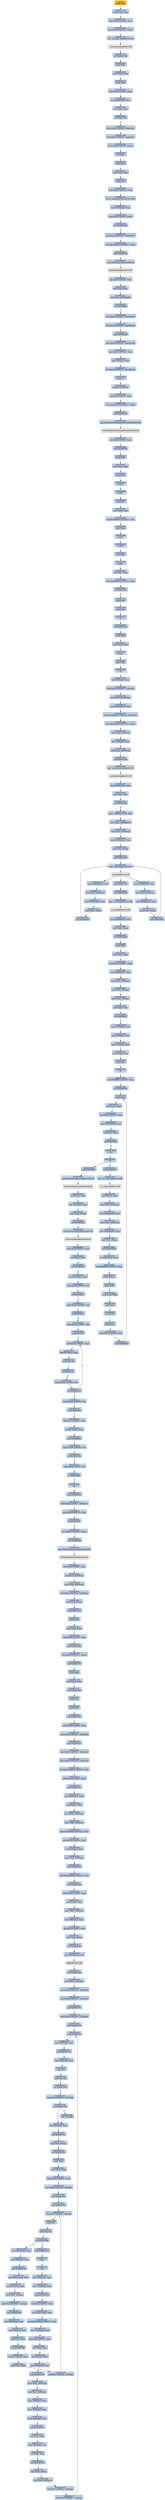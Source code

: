 digraph G {
node[shape=rectangle,style=filled,fillcolor=lightsteelblue,color=lightsteelblue]
bgcolor="transparent"
a0x00401140pushl_ebp[label="start\npushl %ebp",color="lightgrey",fillcolor="orange"];
a0x00401141movl_esp_ebp[label="0x00401141\nmovl %esp, %ebp"];
a0x00401143subl_0x18UINT8_esp[label="0x00401143\nsubl $0x18<UINT8>, %esp"];
a0x00401146movl_0x2UINT32_esp_[label="0x00401146\nmovl $0x2<UINT32>, (%esp)"];
a0x0040114dcall___set_app_type_msvcrt_dll[label="0x0040114d\ncall __set_app_type@msvcrt.dll"];
a__set_app_type_msvcrt_dll[label="__set_app_type@msvcrt.dll",color="lightgrey",fillcolor="lightgrey"];
a0x00401153call_0x00401020[label="0x00401153\ncall 0x00401020"];
a0x00401020pushl_ebp[label="0x00401020\npushl %ebp"];
a0x00401021movl_esp_ebp[label="0x00401021\nmovl %esp, %ebp"];
a0x00401023pushl_ebx[label="0x00401023\npushl %ebx"];
a0x00401024subl_0x34UINT8_esp[label="0x00401024\nsubl $0x34<UINT8>, %esp"];
a0x00401027movl_0x0040d6f0_eax[label="0x00401027\nmovl 0x0040d6f0, %eax"];
a0x0040102ctestl_eax_eax[label="0x0040102c\ntestl %eax, %eax"];
a0x0040102eje_0x0040104c[label="0x0040102e\nje 0x0040104c"];
a0x00401030movl_0x0UINT32_0x8esp_[label="0x00401030\nmovl $0x0<UINT32>, 0x8(%esp)"];
a0x00401038movl_0x2UINT32_0x4esp_[label="0x00401038\nmovl $0x2<UINT32>, 0x4(%esp)"];
a0x00401040movl_0x0UINT32_esp_[label="0x00401040\nmovl $0x0<UINT32>, (%esp)"];
a0x00401047call_eax[label="0x00401047\ncall %eax"];
a0x00402550pushl_ebp[label="0x00402550\npushl %ebp"];
a0x00402551movl_esp_ebp[label="0x00402551\nmovl %esp, %ebp"];
a0x00402553pushl_ebx[label="0x00402553\npushl %ebx"];
a0x00402554subl_0x14UINT8_esp[label="0x00402554\nsubl $0x14<UINT8>, %esp"];
a0x00402557movl__winmajor_msvcrt_dll_edx[label="0x00402557\nmovl _winmajor@msvcrt.dll, %edx"];
a0x0040255dmovl_0xcebp__eax[label="0x0040255d\nmovl 0xc(%ebp), %eax"];
a0x00402560cmpl_0x3UINT8_edx_[label="0x00402560\ncmpl $0x3<UINT8>, (%edx)"];
a0x00402563jbe_0x00402596[label="0x00402563\njbe 0x00402596"];
a0x00402596movl_0x1UINT32_0x0040e07c[label="0x00402596\nmovl $0x1<UINT32>, 0x0040e07c"];
a0x004025a0movl_0x40d6b4UINT32_esp_[label="0x004025a0\nmovl $0x40d6b4<UINT32>, (%esp)"];
a0x004025a7call_0x00402f08[label="0x004025a7\ncall 0x00402f08"];
a0x00402f08jmp_LoadLibraryA_kernel32_dll[label="0x00402f08\njmp LoadLibraryA@kernel32.dll"];
LoadLibraryA_kernel32_dll[label="LoadLibraryA@kernel32.dll",color="lightgrey",fillcolor="lightgrey"];
a0x004025acsubl_0x4UINT8_esp[label="0x004025ac\nsubl $0x4<UINT8>, %esp"];
a0x004025aftestl_eax_eax[label="0x004025af\ntestl %eax, %eax"];
a0x004025b1movl_eax_0x0040e020[label="0x004025b1\nmovl %eax, 0x0040e020"];
a0x004025b6je_0x004026b6[label="0x004025b6\nje 0x004026b6"];
a0x004026b6movl_0x0UINT32_0x0040e05c[label="0x004026b6\nmovl $0x0<UINT32>, 0x0040e05c"];
a0x004026c0movl_0x0UINT32_0x0040e06c[label="0x004026c0\nmovl $0x0<UINT32>, 0x0040e06c"];
a0x004026cajmp_0x00402666[label="0x004026ca\njmp 0x00402666"];
a0x00402666movl_0x0UINT32_0x0040e020[label="0x00402666\nmovl $0x0<UINT32>, 0x0040e020"];
a0x00402670movl_0x1UINT32_eax[label="0x00402670\nmovl $0x1<UINT32>, %eax"];
a0x00402675movl__4ebp__ebx[label="0x00402675\nmovl -4(%ebp), %ebx"];
a0x00402678movl_0x0UINT32_0x0040e034[label="0x00402678\nmovl $0x0<UINT32>, 0x0040e034"];
a0x00402682leave_[label="0x00402682\nleave "];
a0x00402683ret_0xcUINT16[label="0x00402683\nret $0xc<UINT16>"];
a0x00401049subl_0xcUINT8_esp[label="0x00401049\nsubl $0xc<UINT8>, %esp"];
a0x0040104cmovl_0x401180UINT32_esp_[label="0x0040104c\nmovl $0x401180<UINT32>, (%esp)"];
a0x00401053call_0x00402ee0[label="0x00401053\ncall 0x00402ee0"];
a0x00402ee0jmp_SetUnhandledExceptionFilter_kernel32_dll[label="0x00402ee0\njmp SetUnhandledExceptionFilter@kernel32.dll"];
SetUnhandledExceptionFilter_kernel32_dll[label="SetUnhandledExceptionFilter@kernel32.dll",color="lightgrey",fillcolor="lightgrey"];
a0x00401058subl_0x4UINT8_esp[label="0x00401058\nsubl $0x4<UINT8>, %esp"];
a0x0040105bcall_0x004026d0[label="0x0040105b\ncall 0x004026d0"];
a0x004026d0pushl_ebp[label="0x004026d0\npushl %ebp"];
a0x004026d1movl_esp_ebp[label="0x004026d1\nmovl %esp, %ebp"];
a0x004026d3pushl_ebx[label="0x004026d3\npushl %ebx"];
a0x004026d4pushfl_[label="0x004026d4\npushfl "];
a0x004026d5pushfl_[label="0x004026d5\npushfl "];
a0x004026d6popl_eax[label="0x004026d6\npopl %eax"];
a0x004026d7movl_eax_edx[label="0x004026d7\nmovl %eax, %edx"];
a0x004026d9xorl_0x200000UINT32_eax[label="0x004026d9\nxorl $0x200000<UINT32>, %eax"];
a0x004026depushl_eax[label="0x004026de\npushl %eax"];
a0x004026dfpopfl_[label="0x004026df\npopfl "];
a0x004026e0pushfl_[label="0x004026e0\npushfl "];
a0x004026e1popl_eax[label="0x004026e1\npopl %eax"];
a0x004026e2popfl_[label="0x004026e2\npopfl "];
a0x004026e3xorl_edx_eax[label="0x004026e3\nxorl %edx, %eax"];
a0x004026e5testl_0x200000UINT32_eax[label="0x004026e5\ntestl $0x200000<UINT32>, %eax"];
a0x004026eaje_0x00402793[label="0x004026ea\nje 0x00402793"];
a0x00402793popl_ebx[label="0x00402793\npopl %ebx"];
a0x00402794popl_ebp[label="0x00402794\npopl %ebp"];
a0x00402795ret[label="0x00402795\nret"];
a0x00401060call_0x00402c40[label="0x00401060\ncall 0x00402c40"];
a0x00402c40pushl_ebp[label="0x00402c40\npushl %ebp"];
a0x00402c41movl_esp_ebp[label="0x00402c41\nmovl %esp, %ebp"];
a0x00402c43fninit_[label="0x00402c43\nfninit "];
a0x00402c45popl_ebp[label="0x00402c45\npopl %ebp"];
a0x00402c46ret[label="0x00402c46\nret"];
a0x00401065leal__16ebp__eax[label="0x00401065\nleal -16(%ebp), %eax"];
a0x00401068movl_0x0UINT32__16ebp_[label="0x00401068\nmovl $0x0<UINT32>, -16(%ebp)"];
a0x0040106fmovl_eax_0x10esp_[label="0x0040106f\nmovl %eax, 0x10(%esp)"];
a0x00401073movl_0x0040d670_eax[label="0x00401073\nmovl 0x0040d670, %eax"];
a0x00401078movl_0x40e004UINT32_0x4esp_[label="0x00401078\nmovl $0x40e004<UINT32>, 0x4(%esp)"];
a0x00401080movl_0x40e000UINT32_esp_[label="0x00401080\nmovl $0x40e000<UINT32>, (%esp)"];
a0x00401087movl_eax_0xcesp_[label="0x00401087\nmovl %eax, 0xc(%esp)"];
a0x0040108bleal__12ebp__eax[label="0x0040108b\nleal -12(%ebp), %eax"];
a0x0040108emovl_eax_0x8esp_[label="0x0040108e\nmovl %eax, 0x8(%esp)"];
a0x00401092call_0x00402e60[label="0x00401092\ncall 0x00402e60"];
a0x00402e60jmp___getmainargs_msvcrt_dll[label="0x00402e60\njmp __getmainargs@msvcrt.dll"];
a__getmainargs_msvcrt_dll[label="__getmainargs@msvcrt.dll",color="lightgrey",fillcolor="lightgrey"];
a0x00401097movl_0x0040e024_eax[label="0x00401097\nmovl 0x0040e024, %eax"];
a0x0040109ctestl_eax_eax[label="0x0040109c\ntestl %eax, %eax"];
a0x0040109ejne_0x004010f0[label="0x0040109e\njne 0x004010f0"];
a0x004010f0movl__iob_msvcrt_dll_ebx[label="0x004010f0\nmovl _iob@msvcrt.dll, %ebx"];
a0x004010f6movl_eax_0x0040d674[label="0x004010f6\nmovl %eax, 0x0040d674"];
a0x004010fbmovl_eax_0x4esp_[label="0x004010fb\nmovl %eax, 0x4(%esp)"];
a0x004010ffmovl_0x10ebx__eax[label="0x004010ff\nmovl 0x10(%ebx), %eax"];
a0x00401102movl_eax_esp_[label="0x00401102\nmovl %eax, (%esp)"];
a0x00401105call_0x00402e80[label="0x00401105\ncall 0x00402e80"];
a0x00402e80jmp__setmode_msvcrt_dll[label="0x00402e80\njmp _setmode@msvcrt.dll"];
a_setmode_msvcrt_dll[label="_setmode@msvcrt.dll",color="lightgrey",fillcolor="lightgrey"];
a0x0040110amovl_0x0040e024_eax[label="0x0040110a\nmovl 0x0040e024, %eax"];
a0x0040110fmovl_eax_0x4esp_[label="0x0040110f\nmovl %eax, 0x4(%esp)"];
a0x00401113movl_0x30ebx__eax[label="0x00401113\nmovl 0x30(%ebx), %eax"];
a0x00401116movl_eax_esp_[label="0x00401116\nmovl %eax, (%esp)"];
a0x00401119call_0x00402e80[label="0x00401119\ncall 0x00402e80"];
a0x0040111emovl_0x0040e024_eax[label="0x0040111e\nmovl 0x0040e024, %eax"];
a0x00401123movl_eax_0x4esp_[label="0x00401123\nmovl %eax, 0x4(%esp)"];
a0x00401127movl_0x50ebx__eax[label="0x00401127\nmovl 0x50(%ebx), %eax"];
a0x0040112amovl_eax_esp_[label="0x0040112a\nmovl %eax, (%esp)"];
a0x0040112dcall_0x00402e80[label="0x0040112d\ncall 0x00402e80"];
a0x00401132jmp_0x004010a0[label="0x00401132\njmp 0x004010a0"];
a0x004010a0call_0x00402e68[label="0x004010a0\ncall 0x00402e68"];
a0x00402e68jmp___p__fmode_msvcrt_dll[label="0x00402e68\njmp __p__fmode@msvcrt.dll"];
a__p__fmode_msvcrt_dll[label="__p__fmode@msvcrt.dll",color="lightgrey",fillcolor="lightgrey"];
a0x004010a5movl_0x0040d674_edx[label="0x004010a5\nmovl 0x0040d674, %edx"];
a0x004010abmovl_edx_eax_[label="0x004010ab\nmovl %edx, (%eax)"];
a0x004010adcall_0x004028f0[label="0x004010ad\ncall 0x004028f0"];
a0x004028f0pushl_ebp[label="0x004028f0\npushl %ebp"];
a0x004028f1movl_esp_ebp[label="0x004028f1\nmovl %esp, %ebp"];
a0x004028f3subl_0x38UINT8_esp[label="0x004028f3\nsubl $0x38<UINT8>, %esp"];
a0x004028f6movl_0x0040e02c_eax[label="0x004028f6\nmovl 0x0040e02c, %eax"];
a0x004028fbmovl_ebx__12ebp_[label="0x004028fb\nmovl %ebx, -12(%ebp)"];
a0x004028femovl_esi__8ebp_[label="0x004028fe\nmovl %esi, -8(%ebp)"];
a0x00402901movl_edi__4ebp_[label="0x00402901\nmovl %edi, -4(%ebp)"];
a0x00402904testl_eax_eax[label="0x00402904\ntestl %eax, %eax"];
a0x00402906je_0x00402915[label="0x00402906\nje 0x00402915"];
a0x00402908movl__12ebp__ebx[label="0x00402908\nmovl -12(%ebp), %ebx"];
a0x0040290bmovl__8ebp__esi[label="0x0040290b\nmovl -8(%ebp), %esi"];
a0x0040290emovl__4ebp__edi[label="0x0040290e\nmovl -4(%ebp), %edi"];
a0x00402911movl_ebp_esp[label="0x00402911\nmovl %ebp, %esp"];
a0x00402913popl_ebp[label="0x00402913\npopl %ebp"];
a0x00402914ret[label="0x00402914\nret"];
a0x004010b2andl_0xfffffff0UINT8_esp[label="0x004010b2\nandl $0xfffffff0<UINT8>, %esp"];
a0x004010b5call_0x00402b20[label="0x004010b5\ncall 0x00402b20"];
a0x00402b20pushl_ebp[label="0x00402b20\npushl %ebp"];
a0x00402b21movl_esp_ebp[label="0x00402b21\nmovl %esp, %ebp"];
a0x00402b23subl_0x8UINT8_esp[label="0x00402b23\nsubl $0x8<UINT8>, %esp"];
a0x00402b26movl_0x0040e030_ecx[label="0x00402b26\nmovl 0x0040e030, %ecx"];
a0x00402b2ctestl_ecx_ecx[label="0x00402b2c\ntestl %ecx, %ecx"];
a0x00402b2eje_0x00402b32[label="0x00402b2e\nje 0x00402b32"];
a0x00402b30leave_[label="0x00402b30\nleave "];
a0x00402b31ret[label="0x00402b31\nret"];
a0x004010bacall_0x00402e70[label="0x004010ba\ncall 0x00402e70"];
a0x00402e70jmp___p__environ_msvcrt_dll[label="0x00402e70\njmp __p__environ@msvcrt.dll"];
a__p__environ_msvcrt_dll[label="__p__environ@msvcrt.dll",color="lightgrey",fillcolor="lightgrey"];
a0x004010bfmovl_eax__eax[label="0x004010bf\nmovl (%eax), %eax"];
a0x004010c1movl_eax_0x8esp_[label="0x004010c1\nmovl %eax, 0x8(%esp)"];
a0x004010c5movl_0x0040e004_eax[label="0x004010c5\nmovl 0x0040e004, %eax"];
a0x004010camovl_eax_0x4esp_[label="0x004010ca\nmovl %eax, 0x4(%esp)"];
a0x004010cemovl_0x0040e000_eax[label="0x004010ce\nmovl 0x0040e000, %eax"];
a0x004010d3movl_eax_esp_[label="0x004010d3\nmovl %eax, (%esp)"];
a0x004010d6call_0x00402b40[label="0x004010d6\ncall 0x00402b40"];
a0x00402b40leal_0x4esp__ecx[label="0x00402b40\nleal 0x4(%esp), %ecx"];
a0x00402b44andl_0xfffffff0UINT8_esp[label="0x00402b44\nandl $0xfffffff0<UINT8>, %esp"];
a0x00402b47pushl__4ecx_[label="0x00402b47\npushl -4(%ecx)"];
a0x00402b4apushl_ebp[label="0x00402b4a\npushl %ebp"];
a0x00402b4bmovl_esp_ebp[label="0x00402b4b\nmovl %esp, %ebp"];
a0x00402b4dpushl_esi[label="0x00402b4d\npushl %esi"];
a0x00402b4epushl_ebx[label="0x00402b4e\npushl %ebx"];
a0x00402b4fpushl_ecx[label="0x00402b4f\npushl %ecx"];
a0x00402b50subl_0x6cUINT8_esp[label="0x00402b50\nsubl $0x6c<UINT8>, %esp"];
a0x00402b53call_0x00402b20[label="0x00402b53\ncall 0x00402b20"];
a0x00402b58call_0x00402f50[label="0x00402b58\ncall 0x00402f50"];
a0x00402f50jmp_GetCommandLineA_kernel32_dll[label="0x00402f50\njmp GetCommandLineA@kernel32.dll"];
GetCommandLineA_kernel32_dll[label="GetCommandLineA@kernel32.dll",color="lightgrey",fillcolor="lightgrey"];
a0x00402b5dmovl_eax_ebx[label="0x00402b5d\nmovl %eax, %ebx"];
a0x00402b5fleal__92ebp__eax[label="0x00402b5f\nleal -92(%ebp), %eax"];
a0x00402b62movl_eax_esp_[label="0x00402b62\nmovl %eax, (%esp)"];
a0x00402b65call_0x00402f58[label="0x00402b65\ncall 0x00402f58"];
a0x00402f58jmp_GetStartupInfoA_kernel32_dll[label="0x00402f58\njmp GetStartupInfoA@kernel32.dll"];
GetStartupInfoA_kernel32_dll[label="GetStartupInfoA@kernel32.dll",color="lightgrey",fillcolor="lightgrey"];
a0x00402b6asubl_0x4UINT8_esp[label="0x00402b6a\nsubl $0x4<UINT8>, %esp"];
a0x00402b6dtestl_ebx_ebx[label="0x00402b6d\ntestl %ebx, %ebx"];
a0x00402b6fjne_0x00402b76[label="0x00402b6f\njne 0x00402b76"];
a0x00402b76movzbl_ebx__edx[label="0x00402b76\nmovzbl (%ebx), %edx"];
a0x00402b79cmpb_0x9UINT8_dl[label="0x00402b79\ncmpb $0x9<UINT8>, %dl"];
a0x00402b7cje_0x00402b73[label="0x00402b7c\nje 0x00402b73"];
a0x00402b7ecmpb_0x20UINT8_dl[label="0x00402b7e\ncmpb $0x20<UINT8>, %dl"];
a0x00402b81je_0x00402b73[label="0x00402b81\nje 0x00402b73"];
a0x00402b83cmpb_0x22UINT8_dl[label="0x00402b83\ncmpb $0x22<UINT8>, %dl"];
a0x00402b86je_0x00402c10[label="0x00402b86\nje 0x00402c10"];
a0x00402c10addl_0x1UINT8_ebx[label="0x00402c10\naddl $0x1<UINT8>, %ebx"];
a0x00402c13movzbl_ebx__eax[label="0x00402c13\nmovzbl (%ebx), %eax"];
a0x00402c16testb_al_al[label="0x00402c16\ntestb %al, %al"];
a0x00402c18je_0x00402c1e[label="0x00402c18\nje 0x00402c1e"];
a0x00402c1acmpb_0x22UINT8_al[label="0x00402c1a\ncmpb $0x22<UINT8>, %al"];
a0x00402c1cjne_0x00402c10[label="0x00402c1c\njne 0x00402c10"];
a0x00402c1ecmpb_0x22UINT8_al[label="0x00402c1e\ncmpb $0x22<UINT8>, %al"];
a0x00402c20jne_0x00402bb4[label="0x00402c20\njne 0x00402bb4"];
a0x00402c22addl_0x1UINT8_ebx[label="0x00402c22\naddl $0x1<UINT8>, %ebx"];
a0x00402c25movzbl_ebx__eax[label="0x00402c25\nmovzbl (%ebx), %eax"];
a0x00402c28jmp_0x00402bb4[label="0x00402c28\njmp 0x00402bb4"];
a0x00402bb4cmpb_0x20UINT8_al[label="0x00402bb4\ncmpb $0x20<UINT8>, %al"];
a0x00402bb6jne_0x00402c2a[label="0x00402bb6\njne 0x00402c2a"];
a0x00402c2acmpb_0x9UINT8_al[label="0x00402c2a\ncmpb $0x9<UINT8>, %al"];
a0x00402c2cje_0x00402bb8[label="0x00402c2c\nje 0x00402bb8"];
a0x00402c2enop_[label="0x00402c2e\nnop "];
a0x00402c30jmp_0x00402bc6[label="0x00402c30\njmp 0x00402bc6"];
a0x00402bc6testb_0x1UINT8__48ebp_[label="0x00402bc6\ntestb $0x1<UINT8>, -48(%ebp)"];
a0x00402bcamovl_0xaUINT32_esi[label="0x00402bca\nmovl $0xa<UINT32>, %esi"];
a0x00402bcfje_0x00402bd5[label="0x00402bcf\nje 0x00402bd5"];
a0x00402bd5movl_0x0UINT32_esp_[label="0x00402bd5\nmovl $0x0<UINT32>, (%esp)"];
a0x00402bdccall_0x00402ef0[label="0x00402bdc\ncall 0x00402ef0"];
a0x00402ef0jmp_GetModuleHandleA_kernel32_dll[label="0x00402ef0\njmp GetModuleHandleA@kernel32.dll"];
GetModuleHandleA_kernel32_dll[label="GetModuleHandleA@kernel32.dll",color="lightgrey",fillcolor="lightgrey"];
a0x00402be1subl_0x4UINT8_esp[label="0x00402be1\nsubl $0x4<UINT8>, %esp"];
a0x00402be4movl_esi_0xcesp_[label="0x00402be4\nmovl %esi, 0xc(%esp)"];
a0x00402be8movl_ebx_0x8esp_[label="0x00402be8\nmovl %ebx, 0x8(%esp)"];
a0x00402becmovl_0x0UINT32_0x4esp_[label="0x00402bec\nmovl $0x0<UINT32>, 0x4(%esp)"];
a0x00402bf4movl_eax_esp_[label="0x00402bf4\nmovl %eax, (%esp)"];
a0x00402bf7call_0x0040147d[label="0x00402bf7\ncall 0x0040147d"];
a0x0040147dpushl_ebp[label="0x0040147d\npushl %ebp"];
a0x0040147emovl_esp_ebp[label="0x0040147e\nmovl %esp, %ebp"];
a0x00401480subl_0x28UINT8_esp[label="0x00401480\nsubl $0x28<UINT8>, %esp"];
a0x00401483jmp_0x004015b6[label="0x00401483\njmp 0x004015b6"];
a0x004015b6movl_0x0UINT32_esp_[label="0x004015b6\nmovl $0x0<UINT32>, (%esp)"];
a0x004015bdcall_0x00401575[label="0x004015bd\ncall 0x00401575"];
a0x00401575pushl_ebp[label="0x00401575\npushl %ebp"];
a0x00401576movl_esp_ebp[label="0x00401576\nmovl %esp, %ebp"];
a0x00401578jmp_0x0040140c[label="0x00401578\njmp 0x0040140c"];
a0x0040140cpushl_esi[label="0x0040140c\npushl %esi"];
a0x0040140dpushl_ebx[label="0x0040140d\npushl %ebx"];
a0x0040140ejmp_0x00401564[label="0x0040140e\njmp 0x00401564"];
a0x00401564subl_0x50UINT8_esp[label="0x00401564\nsubl $0x50<UINT8>, %esp"];
a0x00401567movl_0x0UINT32__48ebp_[label="0x00401567\nmovl $0x0<UINT32>, -48(%ebp)"];
a0x0040156ejmp_0x004014d1[label="0x0040156e\njmp 0x004014d1"];
a0x004014d1movl_0x0UINT32__44ebp_[label="0x004014d1\nmovl $0x0<UINT32>, -44(%ebp)"];
a0x004014d8movw_0x0UINT16__38ebp_[label="0x004014d8\nmovw $0x0<UINT16>, -38(%ebp)"];
a0x004014demovl_0x403060UINT32_eax[label="0x004014de\nmovl $0x403060<UINT32>, %eax"];
a0x004014e3addl_0x10UINT8_eax[label="0x004014e3\naddl $0x10<UINT8>, %eax"];
a0x004014e6jmp_0x00401597[label="0x004014e6\njmp 0x00401597"];
a0x00401597movl_0x4eax__edx[label="0x00401597\nmovl 0x4(%eax), %edx"];
a0x0040159amovl_eax__eax[label="0x0040159a\nmovl (%eax), %eax"];
a0x0040159cmovl_eax__48ebp_[label="0x0040159c\nmovl %eax, -48(%ebp)"];
a0x0040159fmovl_edx__44ebp_[label="0x0040159f\nmovl %edx, -44(%ebp)"];
a0x004015a2movl_0x403060UINT32_eax[label="0x004015a2\nmovl $0x403060<UINT32>, %eax"];
a0x004015a7addl_0x1eUINT8_eax[label="0x004015a7\naddl $0x1e<UINT8>, %eax"];
a0x004015aamovzwl_eax__eax[label="0x004015aa\nmovzwl (%eax), %eax"];
a0x004015admovw_ax__38ebp_[label="0x004015ad\nmovw %ax, -38(%ebp)"];
a0x004015b1jmp_0x00401532[label="0x004015b1\njmp 0x00401532"];
a0x00401532movl_0x403060UINT32_eax[label="0x00401532\nmovl $0x403060<UINT32>, %eax"];
a0x00401537jmp_0x004014b9[label="0x00401537\njmp 0x004014b9"];
a0x004014b9addl_0x18UINT8_eax[label="0x004014b9\naddl $0x18<UINT8>, %eax"];
a0x004014bcmovl_eax__eax[label="0x004014bc\nmovl (%eax), %eax"];
a0x004014bemovl_eax__36ebp_[label="0x004014be\nmovl %eax, -36(%ebp)"];
a0x004014c1movl__36ebp__eax[label="0x004014c1\nmovl -36(%ebp), %eax"];
a0x004014c4shll_0x3UINT8_eax[label="0x004014c4\nshll $0x3<UINT8>, %eax"];
a0x004014c7movl_eax_esp_[label="0x004014c7\nmovl %eax, (%esp)"];
a0x004014cacall_0x00402e90[label="0x004014ca\ncall 0x00402e90"];
a0x00402e90jmp_malloc_msvcrt_dll[label="0x00402e90\njmp malloc@msvcrt.dll"];
malloc_msvcrt_dll[label="malloc@msvcrt.dll",color="lightgrey",fillcolor="lightgrey"];
a0x004014cfjmp_0x00401488[label="0x004014cf\njmp 0x00401488"];
a0x00401488movl_eax__32ebp_[label="0x00401488\nmovl %eax, -32(%ebp)"];
a0x0040148bmovl_0x0UINT32__28ebp_[label="0x0040148b\nmovl $0x0<UINT32>, -28(%ebp)"];
a0x00401492movl_0x0UINT32__16ebp_[label="0x00401492\nmovl $0x0<UINT32>, -16(%ebp)"];
a0x00401499jmp_0x0040157d[label="0x00401499\njmp 0x0040157d"];
a0x0040157dmovl_0x0UINT32__12ebp_[label="0x0040157d\nmovl $0x0<UINT32>, -12(%ebp)"];
a0x00401584jmp_0x0040143b[label="0x00401584\njmp 0x0040143b"];
a0x0040143bjmp_0x0040155c[label="0x0040143b\njmp 0x0040155c"];
a0x0040155cmovl__16ebp__eax[label="0x0040155c\nmovl -16(%ebp), %eax"];
a0x0040155fjmp_0x00401413[label="0x0040155f\njmp 0x00401413"];
a0x00401413cmpl__36ebp__eax[label="0x00401413\ncmpl -36(%ebp), %eax"];
a0x00401416setl_al[label="0x00401416\nsetl %al"];
a0x00401419testb_al_al[label="0x00401419\ntestb %al, %al"];
a0x0040141bjne_0x00401589[label="0x0040141b\njne 0x00401589"];
a0x00401589cmpl_0x2UINT8__12ebp_[label="0x00401589\ncmpl $0x2<UINT8>, -12(%ebp)"];
a0x0040158djne_0x00401592[label="0x0040158d\njne 0x00401592"];
a0x00401592leal__48ebp__eax[label="0x00401592\nleal -48(%ebp), %eax"];
a0x00401595jmp_0x0040151f[label="0x00401595\njmp 0x0040151f"];
a0x0040151fmovl_eax_esp_[label="0x0040151f\nmovl %eax, (%esp)"];
a0x00401522call_0x00401340[label="0x00401522\ncall 0x00401340"];
a0x00401340pushl_ebp[label="0x00401340\npushl %ebp"];
a0x00401341movl_esp_ebp[label="0x00401341\nmovl %esp, %ebp"];
a0x00401343subl_0x10UINT8_esp[label="0x00401343\nsubl $0x10<UINT8>, %esp"];
a0x00401346movl_0x0UINT32__8ebp_[label="0x00401346\nmovl $0x0<UINT32>, -8(%ebp)"];
a0x0040134djmp_0x0040146a[label="0x0040134d\njmp 0x0040146a"];
a0x0040146ajmp_0x00401502[label="0x0040146a\njmp 0x00401502"];
a0x00401502cmpl_0x7UINT8__8ebp_[label="0x00401502\ncmpl $0x7<UINT8>, -8(%ebp)"];
a0x00401506setle_al[label="0x00401506\nsetle %al"];
a0x00401509testb_al_al[label="0x00401509\ntestb %al, %al"];
a0x0040150bjne_0x0040146f[label="0x0040150b\njne 0x0040146f"];
a0x0040146fmovl_0x8ebp__edx[label="0x0040146f\nmovl 0x8(%ebp), %edx"];
a0x00401472movl__8ebp__eax[label="0x00401472\nmovl -8(%ebp), %eax"];
a0x00401475jmp_0x0040154a[label="0x00401475\njmp 0x0040154a"];
a0x0040154aleal_edxeax__eax[label="0x0040154a\nleal (%edx,%eax), %eax"];
a0x0040154dmovzbl_eax__eax[label="0x0040154d\nmovzbl (%eax), %eax"];
a0x00401550movb_al__1ebp_[label="0x00401550\nmovb %al, -1(%ebp)"];
a0x00401553addb_0x4UINT8__1ebp_[label="0x00401553\naddb $0x4<UINT8>, -1(%ebp)"];
a0x00401557jmp_0x00401440[label="0x00401557\njmp 0x00401440"];
a0x00401440movl_0x8ebp__edx[label="0x00401440\nmovl 0x8(%ebp), %edx"];
a0x00401443movl__8ebp__eax[label="0x00401443\nmovl -8(%ebp), %eax"];
a0x00401446addl_eax_edx[label="0x00401446\naddl %eax, %edx"];
a0x00401448jmp_0x004014f8[label="0x00401448\njmp 0x004014f8"];
a0x004014f8movzbl__1ebp__eax[label="0x004014f8\nmovzbl -1(%ebp), %eax"];
a0x004014fcmovb_al_edx_[label="0x004014fc\nmovb %al, (%edx)"];
a0x004014feaddl_0x1UINT8__8ebp_[label="0x004014fe\naddl $0x1<UINT8>, -8(%ebp)"];
a0x00401511jmp_0x00401573[label="0x00401511\njmp 0x00401573"];
a0x00401573leave_[label="0x00401573\nleave "];
a0x00401574ret[label="0x00401574\nret"];
a0x00401527movl__32ebp__eax[label="0x00401527\nmovl -32(%ebp), %eax"];
a0x0040152amovl__16ebp__edx[label="0x0040152a\nmovl -16(%ebp), %edx"];
a0x0040152djmp_0x0040144d[label="0x0040152d\njmp 0x0040144d"];
a0x0040144dshll_0x3UINT8_edx[label="0x0040144d\nshll $0x3<UINT8>, %edx"];
a0x00401450leal_eaxedx__ecx[label="0x00401450\nleal (%eax,%edx), %ecx"];
a0x00401453movl_0x403060UINT32_eax[label="0x00401453\nmovl $0x403060<UINT32>, %eax"];
a0x00401458movl__12ebp__edx[label="0x00401458\nmovl -12(%ebp), %edx"];
a0x0040145bshll_0x3UINT8_edx[label="0x0040145b\nshll $0x3<UINT8>, %edx"];
a0x0040145eaddl_edx_eax[label="0x0040145e\naddl %edx, %eax"];
a0x00401460movl_eax__ebx[label="0x00401460\nmovl (%eax), %ebx"];
a0x00401462movl_0x4eax__esi[label="0x00401462\nmovl 0x4(%eax), %esi"];
a0x00401465jmp_0x00401539[label="0x00401465\njmp 0x00401539"];
a0x00401539movl_ebx__64ebp_[label="0x00401539\nmovl %ebx, -64(%ebp)"];
a0x0040153cmovl_esi__60ebp_[label="0x0040153c\nmovl %esi, -60(%ebp)"];
a0x0040153fmovl__48ebp__eax[label="0x0040153f\nmovl -48(%ebp), %eax"];
a0x00401542movl__44ebp__edx[label="0x00401542\nmovl -44(%ebp), %edx"];
a0x00401545movl__64ebp__ebx[label="0x00401545\nmovl -64(%ebp), %ebx"];
a0x00401548jmp_0x00401513[label="0x00401548\njmp 0x00401513"];
a0x00401513xorl_eax_ebx[label="0x00401513\nxorl %eax, %ebx"];
a0x00401515movl__60ebp__esi[label="0x00401515\nmovl -60(%ebp), %esi"];
a0x00401518xorl_edx_esi[label="0x00401518\nxorl %edx, %esi"];
a0x0040151ajmp_0x0040142e[label="0x0040151a\njmp 0x0040142e"];
a0x0040142emovl_ebx_ecx_[label="0x0040142e\nmovl %ebx, (%ecx)"];
a0x00401430movl_esi_0x4ecx_[label="0x00401430\nmovl %esi, 0x4(%ecx)"];
a0x00401433addl_0x1UINT8__16ebp_[label="0x00401433\naddl $0x1<UINT8>, -16(%ebp)"];
a0x00401437addl_0x1UINT8__12ebp_[label="0x00401437\naddl $0x1<UINT8>, -12(%ebp)"];
a0x0040158fshll__12ebp_[label="0x0040158f\nshll -12(%ebp)"];
a0x00401140pushl_ebp -> a0x00401141movl_esp_ebp [color="#000000"];
a0x00401141movl_esp_ebp -> a0x00401143subl_0x18UINT8_esp [color="#000000"];
a0x00401143subl_0x18UINT8_esp -> a0x00401146movl_0x2UINT32_esp_ [color="#000000"];
a0x00401146movl_0x2UINT32_esp_ -> a0x0040114dcall___set_app_type_msvcrt_dll [color="#000000"];
a0x0040114dcall___set_app_type_msvcrt_dll -> a__set_app_type_msvcrt_dll [color="#000000"];
a__set_app_type_msvcrt_dll -> a0x00401153call_0x00401020 [color="#000000"];
a0x00401153call_0x00401020 -> a0x00401020pushl_ebp [color="#000000"];
a0x00401020pushl_ebp -> a0x00401021movl_esp_ebp [color="#000000"];
a0x00401021movl_esp_ebp -> a0x00401023pushl_ebx [color="#000000"];
a0x00401023pushl_ebx -> a0x00401024subl_0x34UINT8_esp [color="#000000"];
a0x00401024subl_0x34UINT8_esp -> a0x00401027movl_0x0040d6f0_eax [color="#000000"];
a0x00401027movl_0x0040d6f0_eax -> a0x0040102ctestl_eax_eax [color="#000000"];
a0x0040102ctestl_eax_eax -> a0x0040102eje_0x0040104c [color="#000000"];
a0x0040102eje_0x0040104c -> a0x00401030movl_0x0UINT32_0x8esp_ [color="#000000",label="F"];
a0x00401030movl_0x0UINT32_0x8esp_ -> a0x00401038movl_0x2UINT32_0x4esp_ [color="#000000"];
a0x00401038movl_0x2UINT32_0x4esp_ -> a0x00401040movl_0x0UINT32_esp_ [color="#000000"];
a0x00401040movl_0x0UINT32_esp_ -> a0x00401047call_eax [color="#000000"];
a0x00401047call_eax -> a0x00402550pushl_ebp [color="#000000"];
a0x00402550pushl_ebp -> a0x00402551movl_esp_ebp [color="#000000"];
a0x00402551movl_esp_ebp -> a0x00402553pushl_ebx [color="#000000"];
a0x00402553pushl_ebx -> a0x00402554subl_0x14UINT8_esp [color="#000000"];
a0x00402554subl_0x14UINT8_esp -> a0x00402557movl__winmajor_msvcrt_dll_edx [color="#000000"];
a0x00402557movl__winmajor_msvcrt_dll_edx -> a0x0040255dmovl_0xcebp__eax [color="#000000"];
a0x0040255dmovl_0xcebp__eax -> a0x00402560cmpl_0x3UINT8_edx_ [color="#000000"];
a0x00402560cmpl_0x3UINT8_edx_ -> a0x00402563jbe_0x00402596 [color="#000000"];
a0x00402563jbe_0x00402596 -> a0x00402596movl_0x1UINT32_0x0040e07c [color="#000000",label="T"];
a0x00402596movl_0x1UINT32_0x0040e07c -> a0x004025a0movl_0x40d6b4UINT32_esp_ [color="#000000"];
a0x004025a0movl_0x40d6b4UINT32_esp_ -> a0x004025a7call_0x00402f08 [color="#000000"];
a0x004025a7call_0x00402f08 -> a0x00402f08jmp_LoadLibraryA_kernel32_dll [color="#000000"];
a0x00402f08jmp_LoadLibraryA_kernel32_dll -> LoadLibraryA_kernel32_dll [color="#000000"];
LoadLibraryA_kernel32_dll -> a0x004025acsubl_0x4UINT8_esp [color="#000000"];
a0x004025acsubl_0x4UINT8_esp -> a0x004025aftestl_eax_eax [color="#000000"];
a0x004025aftestl_eax_eax -> a0x004025b1movl_eax_0x0040e020 [color="#000000"];
a0x004025b1movl_eax_0x0040e020 -> a0x004025b6je_0x004026b6 [color="#000000"];
a0x004025b6je_0x004026b6 -> a0x004026b6movl_0x0UINT32_0x0040e05c [color="#000000",label="T"];
a0x004026b6movl_0x0UINT32_0x0040e05c -> a0x004026c0movl_0x0UINT32_0x0040e06c [color="#000000"];
a0x004026c0movl_0x0UINT32_0x0040e06c -> a0x004026cajmp_0x00402666 [color="#000000"];
a0x004026cajmp_0x00402666 -> a0x00402666movl_0x0UINT32_0x0040e020 [color="#000000"];
a0x00402666movl_0x0UINT32_0x0040e020 -> a0x00402670movl_0x1UINT32_eax [color="#000000"];
a0x00402670movl_0x1UINT32_eax -> a0x00402675movl__4ebp__ebx [color="#000000"];
a0x00402675movl__4ebp__ebx -> a0x00402678movl_0x0UINT32_0x0040e034 [color="#000000"];
a0x00402678movl_0x0UINT32_0x0040e034 -> a0x00402682leave_ [color="#000000"];
a0x00402682leave_ -> a0x00402683ret_0xcUINT16 [color="#000000"];
a0x00402683ret_0xcUINT16 -> a0x00401049subl_0xcUINT8_esp [color="#000000"];
a0x00401049subl_0xcUINT8_esp -> a0x0040104cmovl_0x401180UINT32_esp_ [color="#000000"];
a0x0040104cmovl_0x401180UINT32_esp_ -> a0x00401053call_0x00402ee0 [color="#000000"];
a0x00401053call_0x00402ee0 -> a0x00402ee0jmp_SetUnhandledExceptionFilter_kernel32_dll [color="#000000"];
a0x00402ee0jmp_SetUnhandledExceptionFilter_kernel32_dll -> SetUnhandledExceptionFilter_kernel32_dll [color="#000000"];
SetUnhandledExceptionFilter_kernel32_dll -> a0x00401058subl_0x4UINT8_esp [color="#000000"];
a0x00401058subl_0x4UINT8_esp -> a0x0040105bcall_0x004026d0 [color="#000000"];
a0x0040105bcall_0x004026d0 -> a0x004026d0pushl_ebp [color="#000000"];
a0x004026d0pushl_ebp -> a0x004026d1movl_esp_ebp [color="#000000"];
a0x004026d1movl_esp_ebp -> a0x004026d3pushl_ebx [color="#000000"];
a0x004026d3pushl_ebx -> a0x004026d4pushfl_ [color="#000000"];
a0x004026d4pushfl_ -> a0x004026d5pushfl_ [color="#000000"];
a0x004026d5pushfl_ -> a0x004026d6popl_eax [color="#000000"];
a0x004026d6popl_eax -> a0x004026d7movl_eax_edx [color="#000000"];
a0x004026d7movl_eax_edx -> a0x004026d9xorl_0x200000UINT32_eax [color="#000000"];
a0x004026d9xorl_0x200000UINT32_eax -> a0x004026depushl_eax [color="#000000"];
a0x004026depushl_eax -> a0x004026dfpopfl_ [color="#000000"];
a0x004026dfpopfl_ -> a0x004026e0pushfl_ [color="#000000"];
a0x004026e0pushfl_ -> a0x004026e1popl_eax [color="#000000"];
a0x004026e1popl_eax -> a0x004026e2popfl_ [color="#000000"];
a0x004026e2popfl_ -> a0x004026e3xorl_edx_eax [color="#000000"];
a0x004026e3xorl_edx_eax -> a0x004026e5testl_0x200000UINT32_eax [color="#000000"];
a0x004026e5testl_0x200000UINT32_eax -> a0x004026eaje_0x00402793 [color="#000000"];
a0x004026eaje_0x00402793 -> a0x00402793popl_ebx [color="#000000",label="T"];
a0x00402793popl_ebx -> a0x00402794popl_ebp [color="#000000"];
a0x00402794popl_ebp -> a0x00402795ret [color="#000000"];
a0x00402795ret -> a0x00401060call_0x00402c40 [color="#000000"];
a0x00401060call_0x00402c40 -> a0x00402c40pushl_ebp [color="#000000"];
a0x00402c40pushl_ebp -> a0x00402c41movl_esp_ebp [color="#000000"];
a0x00402c41movl_esp_ebp -> a0x00402c43fninit_ [color="#000000"];
a0x00402c43fninit_ -> a0x00402c45popl_ebp [color="#000000"];
a0x00402c45popl_ebp -> a0x00402c46ret [color="#000000"];
a0x00402c46ret -> a0x00401065leal__16ebp__eax [color="#000000"];
a0x00401065leal__16ebp__eax -> a0x00401068movl_0x0UINT32__16ebp_ [color="#000000"];
a0x00401068movl_0x0UINT32__16ebp_ -> a0x0040106fmovl_eax_0x10esp_ [color="#000000"];
a0x0040106fmovl_eax_0x10esp_ -> a0x00401073movl_0x0040d670_eax [color="#000000"];
a0x00401073movl_0x0040d670_eax -> a0x00401078movl_0x40e004UINT32_0x4esp_ [color="#000000"];
a0x00401078movl_0x40e004UINT32_0x4esp_ -> a0x00401080movl_0x40e000UINT32_esp_ [color="#000000"];
a0x00401080movl_0x40e000UINT32_esp_ -> a0x00401087movl_eax_0xcesp_ [color="#000000"];
a0x00401087movl_eax_0xcesp_ -> a0x0040108bleal__12ebp__eax [color="#000000"];
a0x0040108bleal__12ebp__eax -> a0x0040108emovl_eax_0x8esp_ [color="#000000"];
a0x0040108emovl_eax_0x8esp_ -> a0x00401092call_0x00402e60 [color="#000000"];
a0x00401092call_0x00402e60 -> a0x00402e60jmp___getmainargs_msvcrt_dll [color="#000000"];
a0x00402e60jmp___getmainargs_msvcrt_dll -> a__getmainargs_msvcrt_dll [color="#000000"];
a__getmainargs_msvcrt_dll -> a0x00401097movl_0x0040e024_eax [color="#000000"];
a0x00401097movl_0x0040e024_eax -> a0x0040109ctestl_eax_eax [color="#000000"];
a0x0040109ctestl_eax_eax -> a0x0040109ejne_0x004010f0 [color="#000000"];
a0x0040109ejne_0x004010f0 -> a0x004010f0movl__iob_msvcrt_dll_ebx [color="#000000",label="T"];
a0x004010f0movl__iob_msvcrt_dll_ebx -> a0x004010f6movl_eax_0x0040d674 [color="#000000"];
a0x004010f6movl_eax_0x0040d674 -> a0x004010fbmovl_eax_0x4esp_ [color="#000000"];
a0x004010fbmovl_eax_0x4esp_ -> a0x004010ffmovl_0x10ebx__eax [color="#000000"];
a0x004010ffmovl_0x10ebx__eax -> a0x00401102movl_eax_esp_ [color="#000000"];
a0x00401102movl_eax_esp_ -> a0x00401105call_0x00402e80 [color="#000000"];
a0x00401105call_0x00402e80 -> a0x00402e80jmp__setmode_msvcrt_dll [color="#000000"];
a0x00402e80jmp__setmode_msvcrt_dll -> a_setmode_msvcrt_dll [color="#000000"];
a_setmode_msvcrt_dll -> a0x0040110amovl_0x0040e024_eax [color="#000000"];
a0x0040110amovl_0x0040e024_eax -> a0x0040110fmovl_eax_0x4esp_ [color="#000000"];
a0x0040110fmovl_eax_0x4esp_ -> a0x00401113movl_0x30ebx__eax [color="#000000"];
a0x00401113movl_0x30ebx__eax -> a0x00401116movl_eax_esp_ [color="#000000"];
a0x00401116movl_eax_esp_ -> a0x00401119call_0x00402e80 [color="#000000"];
a0x00401119call_0x00402e80 -> a0x00402e80jmp__setmode_msvcrt_dll [color="#000000"];
a_setmode_msvcrt_dll -> a0x0040111emovl_0x0040e024_eax [color="#000000"];
a0x0040111emovl_0x0040e024_eax -> a0x00401123movl_eax_0x4esp_ [color="#000000"];
a0x00401123movl_eax_0x4esp_ -> a0x00401127movl_0x50ebx__eax [color="#000000"];
a0x00401127movl_0x50ebx__eax -> a0x0040112amovl_eax_esp_ [color="#000000"];
a0x0040112amovl_eax_esp_ -> a0x0040112dcall_0x00402e80 [color="#000000"];
a0x0040112dcall_0x00402e80 -> a0x00402e80jmp__setmode_msvcrt_dll [color="#000000"];
a_setmode_msvcrt_dll -> a0x00401132jmp_0x004010a0 [color="#000000"];
a0x00401132jmp_0x004010a0 -> a0x004010a0call_0x00402e68 [color="#000000"];
a0x004010a0call_0x00402e68 -> a0x00402e68jmp___p__fmode_msvcrt_dll [color="#000000"];
a0x00402e68jmp___p__fmode_msvcrt_dll -> a__p__fmode_msvcrt_dll [color="#000000"];
a__p__fmode_msvcrt_dll -> a0x004010a5movl_0x0040d674_edx [color="#000000"];
a0x004010a5movl_0x0040d674_edx -> a0x004010abmovl_edx_eax_ [color="#000000"];
a0x004010abmovl_edx_eax_ -> a0x004010adcall_0x004028f0 [color="#000000"];
a0x004010adcall_0x004028f0 -> a0x004028f0pushl_ebp [color="#000000"];
a0x004028f0pushl_ebp -> a0x004028f1movl_esp_ebp [color="#000000"];
a0x004028f1movl_esp_ebp -> a0x004028f3subl_0x38UINT8_esp [color="#000000"];
a0x004028f3subl_0x38UINT8_esp -> a0x004028f6movl_0x0040e02c_eax [color="#000000"];
a0x004028f6movl_0x0040e02c_eax -> a0x004028fbmovl_ebx__12ebp_ [color="#000000"];
a0x004028fbmovl_ebx__12ebp_ -> a0x004028femovl_esi__8ebp_ [color="#000000"];
a0x004028femovl_esi__8ebp_ -> a0x00402901movl_edi__4ebp_ [color="#000000"];
a0x00402901movl_edi__4ebp_ -> a0x00402904testl_eax_eax [color="#000000"];
a0x00402904testl_eax_eax -> a0x00402906je_0x00402915 [color="#000000"];
a0x00402906je_0x00402915 -> a0x00402908movl__12ebp__ebx [color="#000000",label="F"];
a0x00402908movl__12ebp__ebx -> a0x0040290bmovl__8ebp__esi [color="#000000"];
a0x0040290bmovl__8ebp__esi -> a0x0040290emovl__4ebp__edi [color="#000000"];
a0x0040290emovl__4ebp__edi -> a0x00402911movl_ebp_esp [color="#000000"];
a0x00402911movl_ebp_esp -> a0x00402913popl_ebp [color="#000000"];
a0x00402913popl_ebp -> a0x00402914ret [color="#000000"];
a0x00402914ret -> a0x004010b2andl_0xfffffff0UINT8_esp [color="#000000"];
a0x004010b2andl_0xfffffff0UINT8_esp -> a0x004010b5call_0x00402b20 [color="#000000"];
a0x004010b5call_0x00402b20 -> a0x00402b20pushl_ebp [color="#000000"];
a0x00402b20pushl_ebp -> a0x00402b21movl_esp_ebp [color="#000000"];
a0x00402b21movl_esp_ebp -> a0x00402b23subl_0x8UINT8_esp [color="#000000"];
a0x00402b23subl_0x8UINT8_esp -> a0x00402b26movl_0x0040e030_ecx [color="#000000"];
a0x00402b26movl_0x0040e030_ecx -> a0x00402b2ctestl_ecx_ecx [color="#000000"];
a0x00402b2ctestl_ecx_ecx -> a0x00402b2eje_0x00402b32 [color="#000000"];
a0x00402b2eje_0x00402b32 -> a0x00402b30leave_ [color="#000000",label="F"];
a0x00402b30leave_ -> a0x00402b31ret [color="#000000"];
a0x00402b31ret -> a0x004010bacall_0x00402e70 [color="#000000"];
a0x004010bacall_0x00402e70 -> a0x00402e70jmp___p__environ_msvcrt_dll [color="#000000"];
a0x00402e70jmp___p__environ_msvcrt_dll -> a__p__environ_msvcrt_dll [color="#000000"];
a__p__environ_msvcrt_dll -> a0x004010bfmovl_eax__eax [color="#000000"];
a0x004010bfmovl_eax__eax -> a0x004010c1movl_eax_0x8esp_ [color="#000000"];
a0x004010c1movl_eax_0x8esp_ -> a0x004010c5movl_0x0040e004_eax [color="#000000"];
a0x004010c5movl_0x0040e004_eax -> a0x004010camovl_eax_0x4esp_ [color="#000000"];
a0x004010camovl_eax_0x4esp_ -> a0x004010cemovl_0x0040e000_eax [color="#000000"];
a0x004010cemovl_0x0040e000_eax -> a0x004010d3movl_eax_esp_ [color="#000000"];
a0x004010d3movl_eax_esp_ -> a0x004010d6call_0x00402b40 [color="#000000"];
a0x004010d6call_0x00402b40 -> a0x00402b40leal_0x4esp__ecx [color="#000000"];
a0x00402b40leal_0x4esp__ecx -> a0x00402b44andl_0xfffffff0UINT8_esp [color="#000000"];
a0x00402b44andl_0xfffffff0UINT8_esp -> a0x00402b47pushl__4ecx_ [color="#000000"];
a0x00402b47pushl__4ecx_ -> a0x00402b4apushl_ebp [color="#000000"];
a0x00402b4apushl_ebp -> a0x00402b4bmovl_esp_ebp [color="#000000"];
a0x00402b4bmovl_esp_ebp -> a0x00402b4dpushl_esi [color="#000000"];
a0x00402b4dpushl_esi -> a0x00402b4epushl_ebx [color="#000000"];
a0x00402b4epushl_ebx -> a0x00402b4fpushl_ecx [color="#000000"];
a0x00402b4fpushl_ecx -> a0x00402b50subl_0x6cUINT8_esp [color="#000000"];
a0x00402b50subl_0x6cUINT8_esp -> a0x00402b53call_0x00402b20 [color="#000000"];
a0x00402b53call_0x00402b20 -> a0x00402b20pushl_ebp [color="#000000"];
a0x00402b31ret -> a0x00402b58call_0x00402f50 [color="#000000"];
a0x00402b58call_0x00402f50 -> a0x00402f50jmp_GetCommandLineA_kernel32_dll [color="#000000"];
a0x00402f50jmp_GetCommandLineA_kernel32_dll -> GetCommandLineA_kernel32_dll [color="#000000"];
GetCommandLineA_kernel32_dll -> a0x00402b5dmovl_eax_ebx [color="#000000"];
a0x00402b5dmovl_eax_ebx -> a0x00402b5fleal__92ebp__eax [color="#000000"];
a0x00402b5fleal__92ebp__eax -> a0x00402b62movl_eax_esp_ [color="#000000"];
a0x00402b62movl_eax_esp_ -> a0x00402b65call_0x00402f58 [color="#000000"];
a0x00402b65call_0x00402f58 -> a0x00402f58jmp_GetStartupInfoA_kernel32_dll [color="#000000"];
a0x00402f58jmp_GetStartupInfoA_kernel32_dll -> GetStartupInfoA_kernel32_dll [color="#000000"];
GetStartupInfoA_kernel32_dll -> a0x00402b6asubl_0x4UINT8_esp [color="#000000"];
a0x00402b6asubl_0x4UINT8_esp -> a0x00402b6dtestl_ebx_ebx [color="#000000"];
a0x00402b6dtestl_ebx_ebx -> a0x00402b6fjne_0x00402b76 [color="#000000"];
a0x00402b6fjne_0x00402b76 -> a0x00402b76movzbl_ebx__edx [color="#000000",label="T"];
a0x00402b76movzbl_ebx__edx -> a0x00402b79cmpb_0x9UINT8_dl [color="#000000"];
a0x00402b79cmpb_0x9UINT8_dl -> a0x00402b7cje_0x00402b73 [color="#000000"];
a0x00402b7cje_0x00402b73 -> a0x00402b7ecmpb_0x20UINT8_dl [color="#000000",label="F"];
a0x00402b7ecmpb_0x20UINT8_dl -> a0x00402b81je_0x00402b73 [color="#000000"];
a0x00402b81je_0x00402b73 -> a0x00402b83cmpb_0x22UINT8_dl [color="#000000",label="F"];
a0x00402b83cmpb_0x22UINT8_dl -> a0x00402b86je_0x00402c10 [color="#000000"];
a0x00402b86je_0x00402c10 -> a0x00402c10addl_0x1UINT8_ebx [color="#000000",label="T"];
a0x00402c10addl_0x1UINT8_ebx -> a0x00402c13movzbl_ebx__eax [color="#000000"];
a0x00402c13movzbl_ebx__eax -> a0x00402c16testb_al_al [color="#000000"];
a0x00402c16testb_al_al -> a0x00402c18je_0x00402c1e [color="#000000"];
a0x00402c18je_0x00402c1e -> a0x00402c1acmpb_0x22UINT8_al [color="#000000",label="F"];
a0x00402c1acmpb_0x22UINT8_al -> a0x00402c1cjne_0x00402c10 [color="#000000"];
a0x00402c1cjne_0x00402c10 -> a0x00402c10addl_0x1UINT8_ebx [color="#000000",label="T"];
a0x00402c1cjne_0x00402c10 -> a0x00402c1ecmpb_0x22UINT8_al [color="#000000",label="F"];
a0x00402c1ecmpb_0x22UINT8_al -> a0x00402c20jne_0x00402bb4 [color="#000000"];
a0x00402c20jne_0x00402bb4 -> a0x00402c22addl_0x1UINT8_ebx [color="#000000",label="F"];
a0x00402c22addl_0x1UINT8_ebx -> a0x00402c25movzbl_ebx__eax [color="#000000"];
a0x00402c25movzbl_ebx__eax -> a0x00402c28jmp_0x00402bb4 [color="#000000"];
a0x00402c28jmp_0x00402bb4 -> a0x00402bb4cmpb_0x20UINT8_al [color="#000000"];
a0x00402bb4cmpb_0x20UINT8_al -> a0x00402bb6jne_0x00402c2a [color="#000000"];
a0x00402bb6jne_0x00402c2a -> a0x00402c2acmpb_0x9UINT8_al [color="#000000",label="T"];
a0x00402c2acmpb_0x9UINT8_al -> a0x00402c2cje_0x00402bb8 [color="#000000"];
a0x00402c2cje_0x00402bb8 -> a0x00402c2enop_ [color="#000000",label="F"];
a0x00402c2enop_ -> a0x00402c30jmp_0x00402bc6 [color="#000000"];
a0x00402c30jmp_0x00402bc6 -> a0x00402bc6testb_0x1UINT8__48ebp_ [color="#000000"];
a0x00402bc6testb_0x1UINT8__48ebp_ -> a0x00402bcamovl_0xaUINT32_esi [color="#000000"];
a0x00402bcamovl_0xaUINT32_esi -> a0x00402bcfje_0x00402bd5 [color="#000000"];
a0x00402bcfje_0x00402bd5 -> a0x00402bd5movl_0x0UINT32_esp_ [color="#000000",label="T"];
a0x00402bd5movl_0x0UINT32_esp_ -> a0x00402bdccall_0x00402ef0 [color="#000000"];
a0x00402bdccall_0x00402ef0 -> a0x00402ef0jmp_GetModuleHandleA_kernel32_dll [color="#000000"];
a0x00402ef0jmp_GetModuleHandleA_kernel32_dll -> GetModuleHandleA_kernel32_dll [color="#000000"];
GetModuleHandleA_kernel32_dll -> a0x00402be1subl_0x4UINT8_esp [color="#000000"];
a0x00402be1subl_0x4UINT8_esp -> a0x00402be4movl_esi_0xcesp_ [color="#000000"];
a0x00402be4movl_esi_0xcesp_ -> a0x00402be8movl_ebx_0x8esp_ [color="#000000"];
a0x00402be8movl_ebx_0x8esp_ -> a0x00402becmovl_0x0UINT32_0x4esp_ [color="#000000"];
a0x00402becmovl_0x0UINT32_0x4esp_ -> a0x00402bf4movl_eax_esp_ [color="#000000"];
a0x00402bf4movl_eax_esp_ -> a0x00402bf7call_0x0040147d [color="#000000"];
a0x00402bf7call_0x0040147d -> a0x0040147dpushl_ebp [color="#000000"];
a0x0040147dpushl_ebp -> a0x0040147emovl_esp_ebp [color="#000000"];
a0x0040147emovl_esp_ebp -> a0x00401480subl_0x28UINT8_esp [color="#000000"];
a0x00401480subl_0x28UINT8_esp -> a0x00401483jmp_0x004015b6 [color="#000000"];
a0x00401483jmp_0x004015b6 -> a0x004015b6movl_0x0UINT32_esp_ [color="#000000"];
a0x004015b6movl_0x0UINT32_esp_ -> a0x004015bdcall_0x00401575 [color="#000000"];
a0x004015bdcall_0x00401575 -> a0x00401575pushl_ebp [color="#000000"];
a0x00401575pushl_ebp -> a0x00401576movl_esp_ebp [color="#000000"];
a0x00401576movl_esp_ebp -> a0x00401578jmp_0x0040140c [color="#000000"];
a0x00401578jmp_0x0040140c -> a0x0040140cpushl_esi [color="#000000"];
a0x0040140cpushl_esi -> a0x0040140dpushl_ebx [color="#000000"];
a0x0040140dpushl_ebx -> a0x0040140ejmp_0x00401564 [color="#000000"];
a0x0040140ejmp_0x00401564 -> a0x00401564subl_0x50UINT8_esp [color="#000000"];
a0x00401564subl_0x50UINT8_esp -> a0x00401567movl_0x0UINT32__48ebp_ [color="#000000"];
a0x00401567movl_0x0UINT32__48ebp_ -> a0x0040156ejmp_0x004014d1 [color="#000000"];
a0x0040156ejmp_0x004014d1 -> a0x004014d1movl_0x0UINT32__44ebp_ [color="#000000"];
a0x004014d1movl_0x0UINT32__44ebp_ -> a0x004014d8movw_0x0UINT16__38ebp_ [color="#000000"];
a0x004014d8movw_0x0UINT16__38ebp_ -> a0x004014demovl_0x403060UINT32_eax [color="#000000"];
a0x004014demovl_0x403060UINT32_eax -> a0x004014e3addl_0x10UINT8_eax [color="#000000"];
a0x004014e3addl_0x10UINT8_eax -> a0x004014e6jmp_0x00401597 [color="#000000"];
a0x004014e6jmp_0x00401597 -> a0x00401597movl_0x4eax__edx [color="#000000"];
a0x00401597movl_0x4eax__edx -> a0x0040159amovl_eax__eax [color="#000000"];
a0x0040159amovl_eax__eax -> a0x0040159cmovl_eax__48ebp_ [color="#000000"];
a0x0040159cmovl_eax__48ebp_ -> a0x0040159fmovl_edx__44ebp_ [color="#000000"];
a0x0040159fmovl_edx__44ebp_ -> a0x004015a2movl_0x403060UINT32_eax [color="#000000"];
a0x004015a2movl_0x403060UINT32_eax -> a0x004015a7addl_0x1eUINT8_eax [color="#000000"];
a0x004015a7addl_0x1eUINT8_eax -> a0x004015aamovzwl_eax__eax [color="#000000"];
a0x004015aamovzwl_eax__eax -> a0x004015admovw_ax__38ebp_ [color="#000000"];
a0x004015admovw_ax__38ebp_ -> a0x004015b1jmp_0x00401532 [color="#000000"];
a0x004015b1jmp_0x00401532 -> a0x00401532movl_0x403060UINT32_eax [color="#000000"];
a0x00401532movl_0x403060UINT32_eax -> a0x00401537jmp_0x004014b9 [color="#000000"];
a0x00401537jmp_0x004014b9 -> a0x004014b9addl_0x18UINT8_eax [color="#000000"];
a0x004014b9addl_0x18UINT8_eax -> a0x004014bcmovl_eax__eax [color="#000000"];
a0x004014bcmovl_eax__eax -> a0x004014bemovl_eax__36ebp_ [color="#000000"];
a0x004014bemovl_eax__36ebp_ -> a0x004014c1movl__36ebp__eax [color="#000000"];
a0x004014c1movl__36ebp__eax -> a0x004014c4shll_0x3UINT8_eax [color="#000000"];
a0x004014c4shll_0x3UINT8_eax -> a0x004014c7movl_eax_esp_ [color="#000000"];
a0x004014c7movl_eax_esp_ -> a0x004014cacall_0x00402e90 [color="#000000"];
a0x004014cacall_0x00402e90 -> a0x00402e90jmp_malloc_msvcrt_dll [color="#000000"];
a0x00402e90jmp_malloc_msvcrt_dll -> malloc_msvcrt_dll [color="#000000"];
malloc_msvcrt_dll -> a0x004014cfjmp_0x00401488 [color="#000000"];
a0x004014cfjmp_0x00401488 -> a0x00401488movl_eax__32ebp_ [color="#000000"];
a0x00401488movl_eax__32ebp_ -> a0x0040148bmovl_0x0UINT32__28ebp_ [color="#000000"];
a0x0040148bmovl_0x0UINT32__28ebp_ -> a0x00401492movl_0x0UINT32__16ebp_ [color="#000000"];
a0x00401492movl_0x0UINT32__16ebp_ -> a0x00401499jmp_0x0040157d [color="#000000"];
a0x00401499jmp_0x0040157d -> a0x0040157dmovl_0x0UINT32__12ebp_ [color="#000000"];
a0x0040157dmovl_0x0UINT32__12ebp_ -> a0x00401584jmp_0x0040143b [color="#000000"];
a0x00401584jmp_0x0040143b -> a0x0040143bjmp_0x0040155c [color="#000000"];
a0x0040143bjmp_0x0040155c -> a0x0040155cmovl__16ebp__eax [color="#000000"];
a0x0040155cmovl__16ebp__eax -> a0x0040155fjmp_0x00401413 [color="#000000"];
a0x0040155fjmp_0x00401413 -> a0x00401413cmpl__36ebp__eax [color="#000000"];
a0x00401413cmpl__36ebp__eax -> a0x00401416setl_al [color="#000000"];
a0x00401416setl_al -> a0x00401419testb_al_al [color="#000000"];
a0x00401419testb_al_al -> a0x0040141bjne_0x00401589 [color="#000000"];
a0x0040141bjne_0x00401589 -> a0x00401589cmpl_0x2UINT8__12ebp_ [color="#000000",label="T"];
a0x00401589cmpl_0x2UINT8__12ebp_ -> a0x0040158djne_0x00401592 [color="#000000"];
a0x0040158djne_0x00401592 -> a0x00401592leal__48ebp__eax [color="#000000",label="T"];
a0x00401592leal__48ebp__eax -> a0x00401595jmp_0x0040151f [color="#000000"];
a0x00401595jmp_0x0040151f -> a0x0040151fmovl_eax_esp_ [color="#000000"];
a0x0040151fmovl_eax_esp_ -> a0x00401522call_0x00401340 [color="#000000"];
a0x00401522call_0x00401340 -> a0x00401340pushl_ebp [color="#000000"];
a0x00401340pushl_ebp -> a0x00401341movl_esp_ebp [color="#000000"];
a0x00401341movl_esp_ebp -> a0x00401343subl_0x10UINT8_esp [color="#000000"];
a0x00401343subl_0x10UINT8_esp -> a0x00401346movl_0x0UINT32__8ebp_ [color="#000000"];
a0x00401346movl_0x0UINT32__8ebp_ -> a0x0040134djmp_0x0040146a [color="#000000"];
a0x0040134djmp_0x0040146a -> a0x0040146ajmp_0x00401502 [color="#000000"];
a0x0040146ajmp_0x00401502 -> a0x00401502cmpl_0x7UINT8__8ebp_ [color="#000000"];
a0x00401502cmpl_0x7UINT8__8ebp_ -> a0x00401506setle_al [color="#000000"];
a0x00401506setle_al -> a0x00401509testb_al_al [color="#000000"];
a0x00401509testb_al_al -> a0x0040150bjne_0x0040146f [color="#000000"];
a0x0040150bjne_0x0040146f -> a0x0040146fmovl_0x8ebp__edx [color="#000000",label="T"];
a0x0040146fmovl_0x8ebp__edx -> a0x00401472movl__8ebp__eax [color="#000000"];
a0x00401472movl__8ebp__eax -> a0x00401475jmp_0x0040154a [color="#000000"];
a0x00401475jmp_0x0040154a -> a0x0040154aleal_edxeax__eax [color="#000000"];
a0x0040154aleal_edxeax__eax -> a0x0040154dmovzbl_eax__eax [color="#000000"];
a0x0040154dmovzbl_eax__eax -> a0x00401550movb_al__1ebp_ [color="#000000"];
a0x00401550movb_al__1ebp_ -> a0x00401553addb_0x4UINT8__1ebp_ [color="#000000"];
a0x00401553addb_0x4UINT8__1ebp_ -> a0x00401557jmp_0x00401440 [color="#000000"];
a0x00401557jmp_0x00401440 -> a0x00401440movl_0x8ebp__edx [color="#000000"];
a0x00401440movl_0x8ebp__edx -> a0x00401443movl__8ebp__eax [color="#000000"];
a0x00401443movl__8ebp__eax -> a0x00401446addl_eax_edx [color="#000000"];
a0x00401446addl_eax_edx -> a0x00401448jmp_0x004014f8 [color="#000000"];
a0x00401448jmp_0x004014f8 -> a0x004014f8movzbl__1ebp__eax [color="#000000"];
a0x004014f8movzbl__1ebp__eax -> a0x004014fcmovb_al_edx_ [color="#000000"];
a0x004014fcmovb_al_edx_ -> a0x004014feaddl_0x1UINT8__8ebp_ [color="#000000"];
a0x004014feaddl_0x1UINT8__8ebp_ -> a0x00401502cmpl_0x7UINT8__8ebp_ [color="#000000"];
a0x0040150bjne_0x0040146f -> a0x00401511jmp_0x00401573 [color="#000000",label="F"];
a0x00401511jmp_0x00401573 -> a0x00401573leave_ [color="#000000"];
a0x00401573leave_ -> a0x00401574ret [color="#000000"];
a0x00401574ret -> a0x00401527movl__32ebp__eax [color="#000000"];
a0x00401527movl__32ebp__eax -> a0x0040152amovl__16ebp__edx [color="#000000"];
a0x0040152amovl__16ebp__edx -> a0x0040152djmp_0x0040144d [color="#000000"];
a0x0040152djmp_0x0040144d -> a0x0040144dshll_0x3UINT8_edx [color="#000000"];
a0x0040144dshll_0x3UINT8_edx -> a0x00401450leal_eaxedx__ecx [color="#000000"];
a0x00401450leal_eaxedx__ecx -> a0x00401453movl_0x403060UINT32_eax [color="#000000"];
a0x00401453movl_0x403060UINT32_eax -> a0x00401458movl__12ebp__edx [color="#000000"];
a0x00401458movl__12ebp__edx -> a0x0040145bshll_0x3UINT8_edx [color="#000000"];
a0x0040145bshll_0x3UINT8_edx -> a0x0040145eaddl_edx_eax [color="#000000"];
a0x0040145eaddl_edx_eax -> a0x00401460movl_eax__ebx [color="#000000"];
a0x00401460movl_eax__ebx -> a0x00401462movl_0x4eax__esi [color="#000000"];
a0x00401462movl_0x4eax__esi -> a0x00401465jmp_0x00401539 [color="#000000"];
a0x00401465jmp_0x00401539 -> a0x00401539movl_ebx__64ebp_ [color="#000000"];
a0x00401539movl_ebx__64ebp_ -> a0x0040153cmovl_esi__60ebp_ [color="#000000"];
a0x0040153cmovl_esi__60ebp_ -> a0x0040153fmovl__48ebp__eax [color="#000000"];
a0x0040153fmovl__48ebp__eax -> a0x00401542movl__44ebp__edx [color="#000000"];
a0x00401542movl__44ebp__edx -> a0x00401545movl__64ebp__ebx [color="#000000"];
a0x00401545movl__64ebp__ebx -> a0x00401548jmp_0x00401513 [color="#000000"];
a0x00401548jmp_0x00401513 -> a0x00401513xorl_eax_ebx [color="#000000"];
a0x00401513xorl_eax_ebx -> a0x00401515movl__60ebp__esi [color="#000000"];
a0x00401515movl__60ebp__esi -> a0x00401518xorl_edx_esi [color="#000000"];
a0x00401518xorl_edx_esi -> a0x0040151ajmp_0x0040142e [color="#000000"];
a0x0040151ajmp_0x0040142e -> a0x0040142emovl_ebx_ecx_ [color="#000000"];
a0x0040142emovl_ebx_ecx_ -> a0x00401430movl_esi_0x4ecx_ [color="#000000"];
a0x00401430movl_esi_0x4ecx_ -> a0x00401433addl_0x1UINT8__16ebp_ [color="#000000"];
a0x00401433addl_0x1UINT8__16ebp_ -> a0x00401437addl_0x1UINT8__12ebp_ [color="#000000"];
a0x00401437addl_0x1UINT8__12ebp_ -> a0x0040143bjmp_0x0040155c [color="#000000"];
a0x0040158djne_0x00401592 -> a0x0040158fshll__12ebp_ [color="#000000",label="F"];
a0x0040158fshll__12ebp_ -> a0x00401592leal__48ebp__eax [color="#000000"];
}
